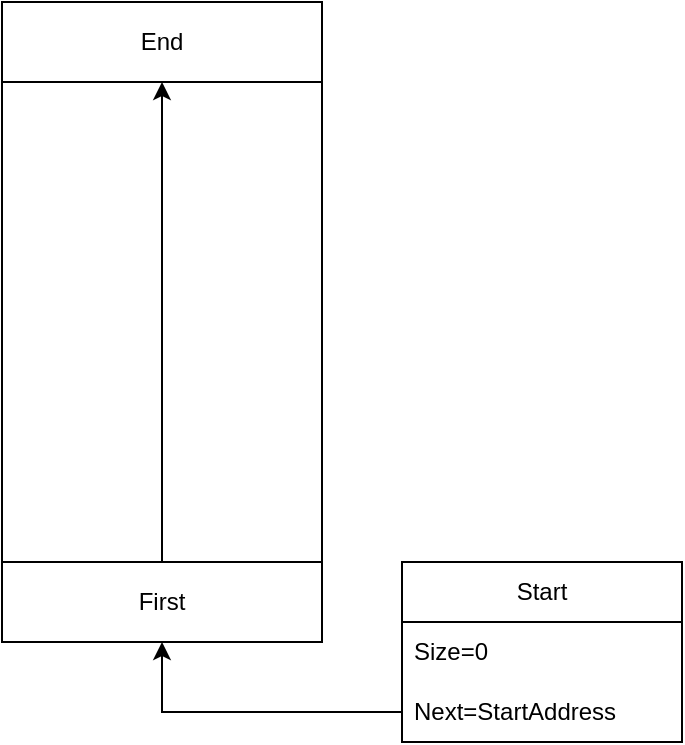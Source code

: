 <mxfile version="26.0.16">
  <diagram name="第 1 页" id="8LKjNYmJHMFzVuKpmY_Y">
    <mxGraphModel dx="1213" dy="661" grid="1" gridSize="10" guides="1" tooltips="1" connect="1" arrows="1" fold="1" page="1" pageScale="1" pageWidth="827" pageHeight="1169" math="0" shadow="0">
      <root>
        <mxCell id="0" />
        <mxCell id="1" parent="0" />
        <mxCell id="b_w8II0-vB-aBrbp5pTs-1" value="" style="rounded=0;whiteSpace=wrap;html=1;" vertex="1" parent="1">
          <mxGeometry x="160" y="80" width="160" height="320" as="geometry" />
        </mxCell>
        <mxCell id="b_w8II0-vB-aBrbp5pTs-3" value="Start" style="swimlane;fontStyle=0;childLayout=stackLayout;horizontal=1;startSize=30;horizontalStack=0;resizeParent=1;resizeParentMax=0;resizeLast=0;collapsible=1;marginBottom=0;whiteSpace=wrap;html=1;" vertex="1" parent="1">
          <mxGeometry x="360" y="360" width="140" height="90" as="geometry" />
        </mxCell>
        <mxCell id="b_w8II0-vB-aBrbp5pTs-4" value="Size=0" style="text;strokeColor=none;fillColor=none;align=left;verticalAlign=middle;spacingLeft=4;spacingRight=4;overflow=hidden;points=[[0,0.5],[1,0.5]];portConstraint=eastwest;rotatable=0;whiteSpace=wrap;html=1;" vertex="1" parent="b_w8II0-vB-aBrbp5pTs-3">
          <mxGeometry y="30" width="140" height="30" as="geometry" />
        </mxCell>
        <mxCell id="b_w8II0-vB-aBrbp5pTs-5" value="Next=StartAddress" style="text;strokeColor=none;fillColor=none;align=left;verticalAlign=middle;spacingLeft=4;spacingRight=4;overflow=hidden;points=[[0,0.5],[1,0.5]];portConstraint=eastwest;rotatable=0;whiteSpace=wrap;html=1;" vertex="1" parent="b_w8II0-vB-aBrbp5pTs-3">
          <mxGeometry y="60" width="140" height="30" as="geometry" />
        </mxCell>
        <mxCell id="b_w8II0-vB-aBrbp5pTs-9" style="edgeStyle=orthogonalEdgeStyle;rounded=0;orthogonalLoop=1;jettySize=auto;html=1;entryX=0.5;entryY=1;entryDx=0;entryDy=0;" edge="1" parent="1" source="b_w8II0-vB-aBrbp5pTs-5" target="b_w8II0-vB-aBrbp5pTs-1">
          <mxGeometry relative="1" as="geometry" />
        </mxCell>
        <mxCell id="b_w8II0-vB-aBrbp5pTs-10" value="End" style="rounded=0;whiteSpace=wrap;html=1;" vertex="1" parent="1">
          <mxGeometry x="160" y="80" width="160" height="40" as="geometry" />
        </mxCell>
        <mxCell id="b_w8II0-vB-aBrbp5pTs-12" style="edgeStyle=orthogonalEdgeStyle;rounded=0;orthogonalLoop=1;jettySize=auto;html=1;" edge="1" parent="1" source="b_w8II0-vB-aBrbp5pTs-11" target="b_w8II0-vB-aBrbp5pTs-10">
          <mxGeometry relative="1" as="geometry" />
        </mxCell>
        <mxCell id="b_w8II0-vB-aBrbp5pTs-11" value="First" style="rounded=0;whiteSpace=wrap;html=1;" vertex="1" parent="1">
          <mxGeometry x="160" y="360" width="160" height="40" as="geometry" />
        </mxCell>
      </root>
    </mxGraphModel>
  </diagram>
</mxfile>
